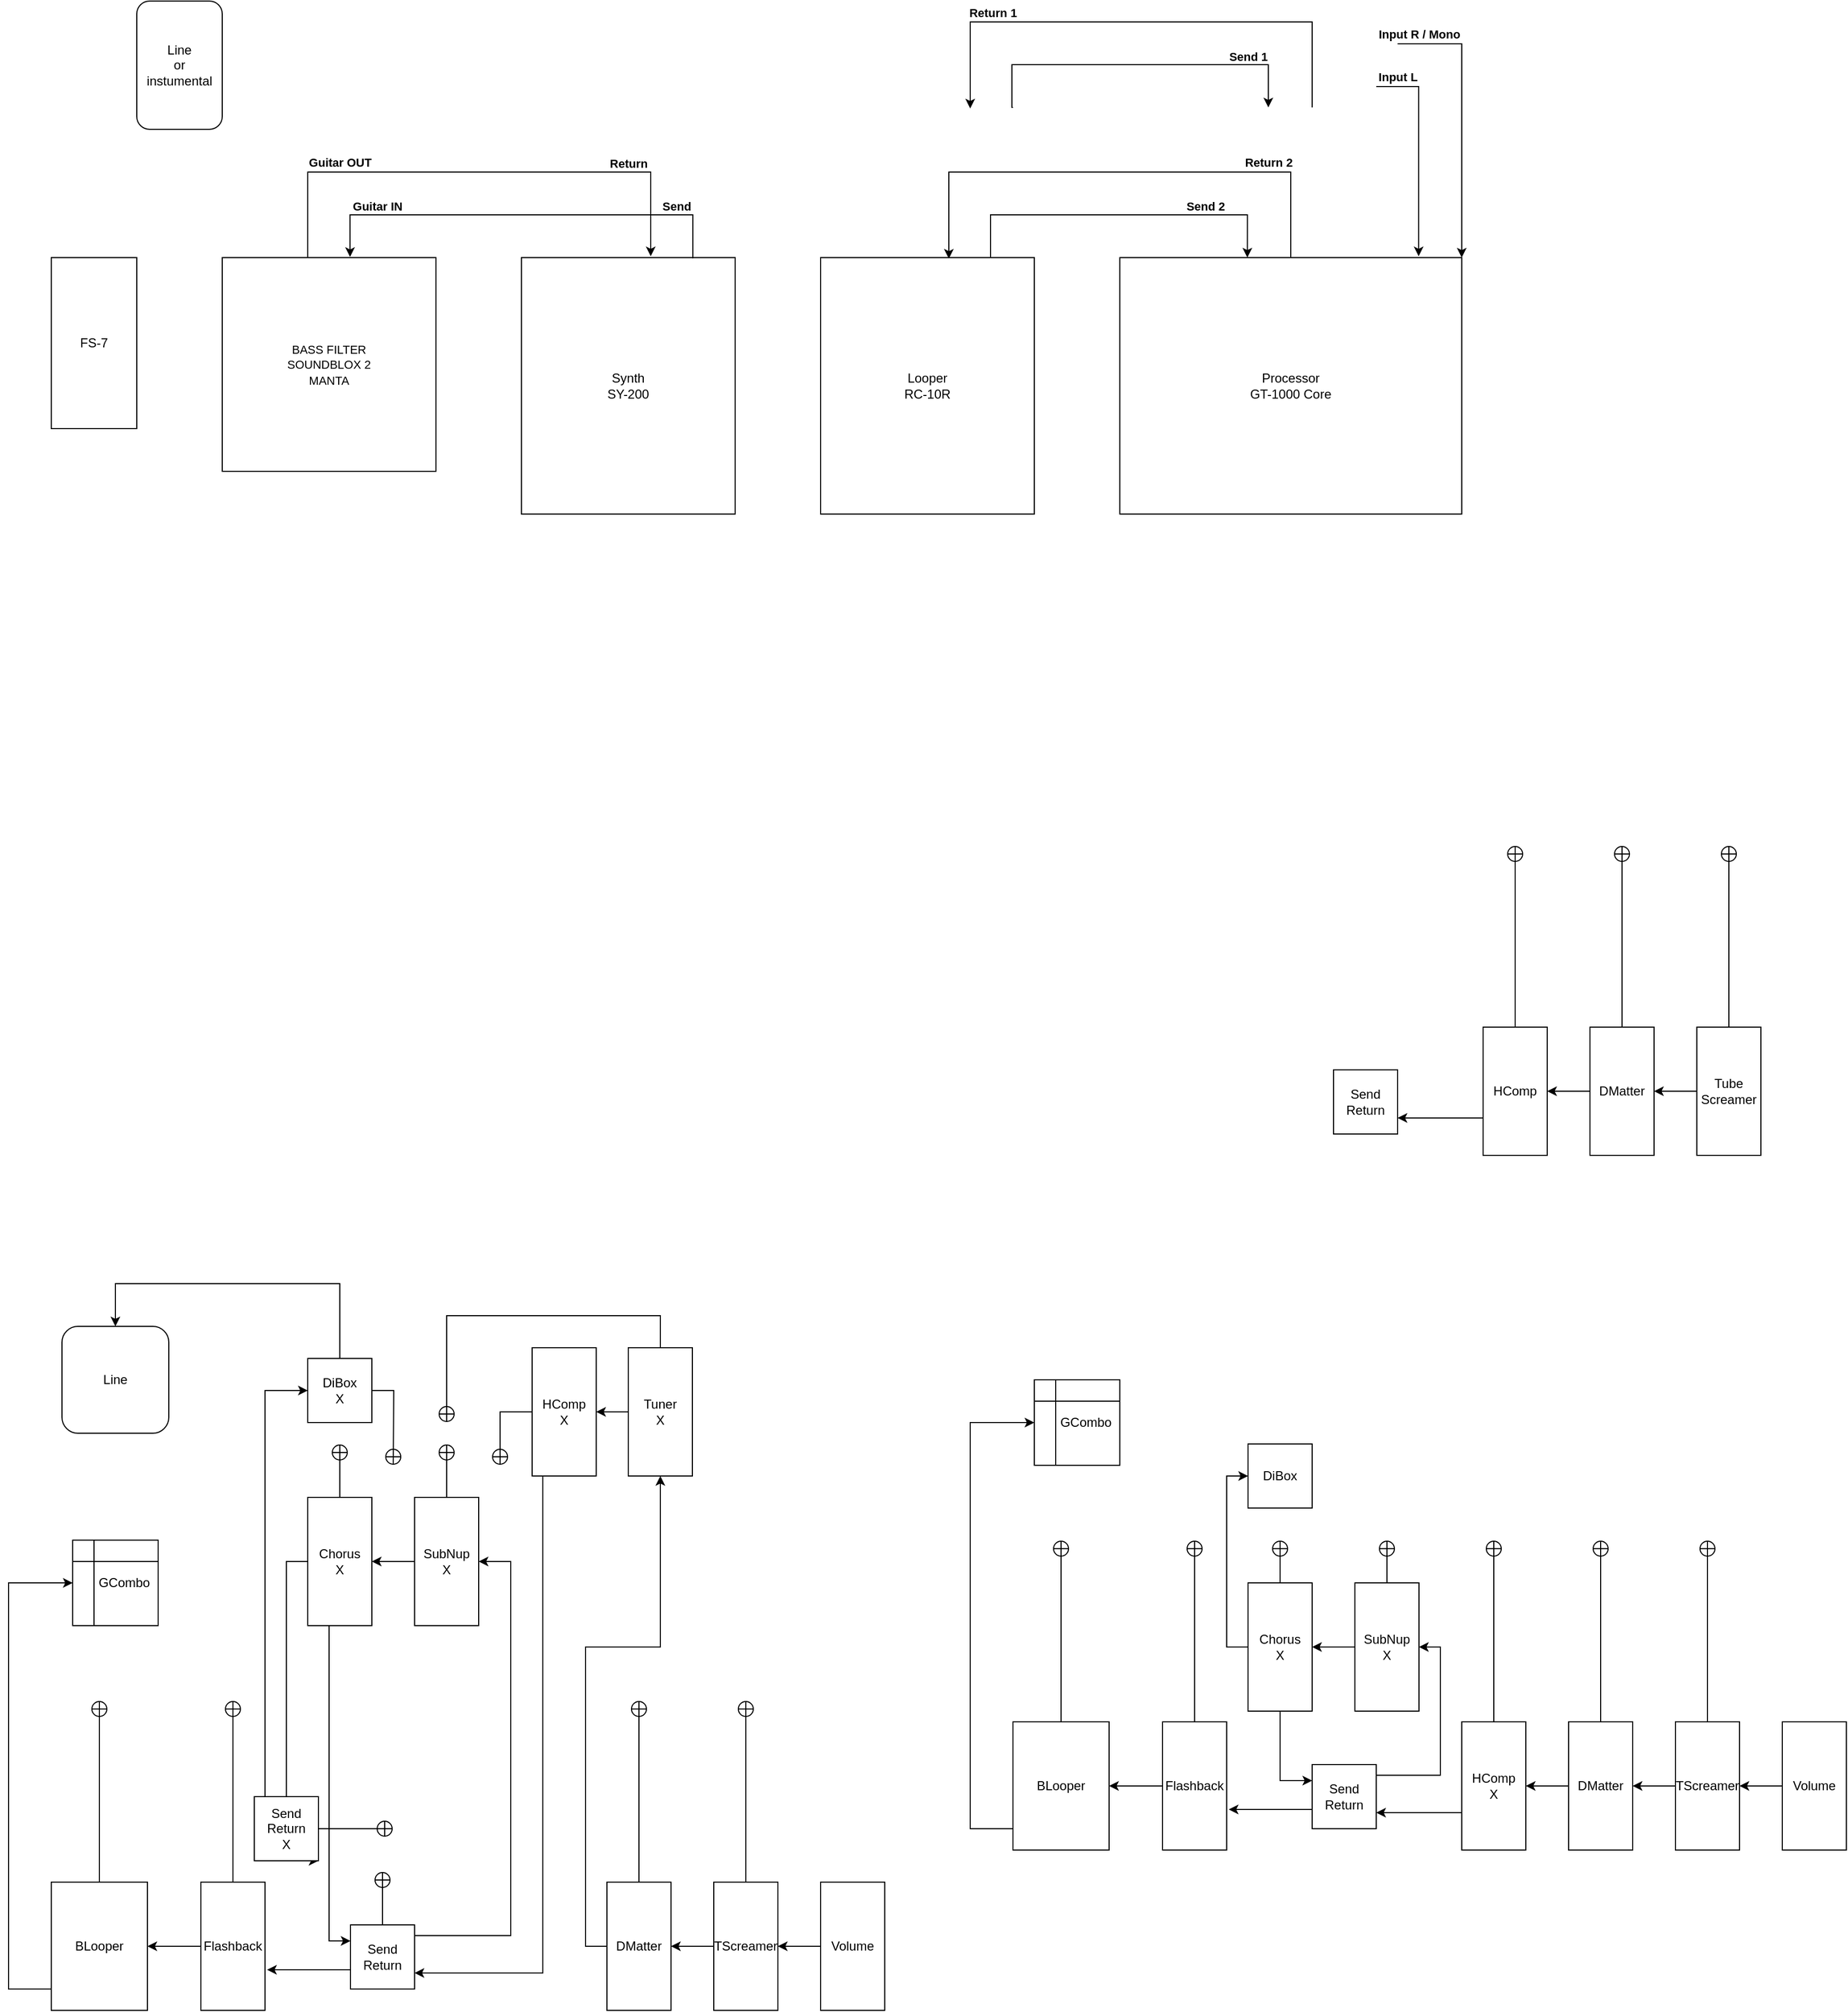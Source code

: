 <mxfile version="21.0.6" type="github">
  <diagram id="bpvqkjl4aAlvQeULc8f-" name="Page-1">
    <mxGraphModel dx="1547" dy="874" grid="1" gridSize="10" guides="1" tooltips="1" connect="1" arrows="1" fold="1" page="1" pageScale="1" pageWidth="1920" pageHeight="1200" math="0" shadow="0">
      <root>
        <mxCell id="0" />
        <mxCell id="1" parent="0" />
        <mxCell id="TJ2ZDpxeR_JlbvTuaroh-1" value="Synth&lt;br&gt;SY-200" style="rounded=0;whiteSpace=wrap;html=1;direction=south;" parent="1" vertex="1">
          <mxGeometry x="560" y="280" width="200" height="240" as="geometry" />
        </mxCell>
        <mxCell id="TJ2ZDpxeR_JlbvTuaroh-17" value="" style="edgeStyle=orthogonalEdgeStyle;rounded=0;orthogonalLoop=1;jettySize=auto;html=1;" parent="1" source="TJ2ZDpxeR_JlbvTuaroh-2" target="TJ2ZDpxeR_JlbvTuaroh-7" edge="1">
          <mxGeometry relative="1" as="geometry" />
        </mxCell>
        <mxCell id="TJ2ZDpxeR_JlbvTuaroh-33" style="edgeStyle=orthogonalEdgeStyle;rounded=0;orthogonalLoop=1;jettySize=auto;html=1;endArrow=circlePlus;endFill=0;" parent="1" source="TJ2ZDpxeR_JlbvTuaroh-2" edge="1">
          <mxGeometry relative="1" as="geometry">
            <mxPoint x="1690" y="830" as="targetPoint" />
            <Array as="points">
              <mxPoint x="1690" y="980" />
              <mxPoint x="1690" y="980" />
            </Array>
          </mxGeometry>
        </mxCell>
        <mxCell id="TJ2ZDpxeR_JlbvTuaroh-2" value="Tube&lt;br&gt;Screamer" style="rounded=0;whiteSpace=wrap;html=1;direction=south;" parent="1" vertex="1">
          <mxGeometry x="1660" y="1000" width="60" height="120" as="geometry" />
        </mxCell>
        <mxCell id="TJ2ZDpxeR_JlbvTuaroh-3" value="Looper&lt;br&gt;RC-10R" style="rounded=0;whiteSpace=wrap;html=1;direction=south;" parent="1" vertex="1">
          <mxGeometry x="840" y="280" width="200" height="240" as="geometry" />
        </mxCell>
        <mxCell id="TJ2ZDpxeR_JlbvTuaroh-4" value="Processor&lt;br&gt;GT-1000 Core" style="rounded=0;whiteSpace=wrap;html=1;direction=south;" parent="1" vertex="1">
          <mxGeometry x="1120" y="280" width="320" height="240" as="geometry" />
        </mxCell>
        <mxCell id="TJ2ZDpxeR_JlbvTuaroh-5" value="&lt;font style=&quot;font-size: 11px;&quot;&gt;BASS FILTER&lt;br&gt;SOUNDBLOX 2 &lt;br&gt;MANTA&lt;/font&gt;" style="rounded=0;whiteSpace=wrap;html=1;direction=south;" parent="1" vertex="1">
          <mxGeometry x="280" y="280" width="200" height="200" as="geometry" />
        </mxCell>
        <mxCell id="TJ2ZDpxeR_JlbvTuaroh-21" style="edgeStyle=orthogonalEdgeStyle;rounded=0;orthogonalLoop=1;jettySize=auto;html=1;entryX=0.75;entryY=0;entryDx=0;entryDy=0;" parent="1" source="TJ2ZDpxeR_JlbvTuaroh-6" target="TJ2ZDpxeR_JlbvTuaroh-13" edge="1">
          <mxGeometry relative="1" as="geometry">
            <Array as="points">
              <mxPoint x="1410" y="1085" />
              <mxPoint x="1410" y="1085" />
            </Array>
          </mxGeometry>
        </mxCell>
        <mxCell id="TJ2ZDpxeR_JlbvTuaroh-35" style="edgeStyle=orthogonalEdgeStyle;rounded=0;orthogonalLoop=1;jettySize=auto;html=1;endArrow=circlePlus;endFill=0;" parent="1" source="TJ2ZDpxeR_JlbvTuaroh-6" edge="1">
          <mxGeometry relative="1" as="geometry">
            <mxPoint x="1490" y="830" as="targetPoint" />
          </mxGeometry>
        </mxCell>
        <mxCell id="TJ2ZDpxeR_JlbvTuaroh-6" value="HComp" style="rounded=0;whiteSpace=wrap;html=1;direction=south;" parent="1" vertex="1">
          <mxGeometry x="1460" y="1000" width="60" height="120" as="geometry" />
        </mxCell>
        <mxCell id="TJ2ZDpxeR_JlbvTuaroh-34" style="edgeStyle=orthogonalEdgeStyle;rounded=0;orthogonalLoop=1;jettySize=auto;html=1;endArrow=circlePlus;endFill=0;" parent="1" source="TJ2ZDpxeR_JlbvTuaroh-7" edge="1">
          <mxGeometry relative="1" as="geometry">
            <mxPoint x="1590" y="830" as="targetPoint" />
          </mxGeometry>
        </mxCell>
        <mxCell id="TJ2ZDpxeR_JlbvTuaroh-7" value="DMatter" style="rounded=0;whiteSpace=wrap;html=1;direction=south;" parent="1" vertex="1">
          <mxGeometry x="1560" y="1000" width="60" height="120" as="geometry" />
        </mxCell>
        <mxCell id="TJ2ZDpxeR_JlbvTuaroh-8" value="FS-7" style="rounded=0;whiteSpace=wrap;html=1;direction=south;" parent="1" vertex="1">
          <mxGeometry x="120" y="280" width="80" height="160" as="geometry" />
        </mxCell>
        <mxCell id="TJ2ZDpxeR_JlbvTuaroh-11" value="Line&lt;br&gt;or&lt;br&gt;instumental" style="rounded=1;whiteSpace=wrap;html=1;" parent="1" vertex="1">
          <mxGeometry x="200" y="40" width="80" height="120" as="geometry" />
        </mxCell>
        <mxCell id="TJ2ZDpxeR_JlbvTuaroh-13" value="Send&lt;br&gt;Return" style="rounded=0;whiteSpace=wrap;html=1;direction=south;" parent="1" vertex="1">
          <mxGeometry x="1320" y="1040" width="60" height="60" as="geometry" />
        </mxCell>
        <mxCell id="TJ2ZDpxeR_JlbvTuaroh-16" value="" style="edgeStyle=orthogonalEdgeStyle;rounded=0;orthogonalLoop=1;jettySize=auto;html=1;exitX=0.5;exitY=1;exitDx=0;exitDy=0;" parent="1" source="TJ2ZDpxeR_JlbvTuaroh-7" target="TJ2ZDpxeR_JlbvTuaroh-6" edge="1">
          <mxGeometry relative="1" as="geometry">
            <mxPoint x="1580" y="1080" as="sourcePoint" />
            <Array as="points">
              <mxPoint x="1540" y="1060" />
              <mxPoint x="1540" y="1060" />
            </Array>
          </mxGeometry>
        </mxCell>
        <mxCell id="TJ2ZDpxeR_JlbvTuaroh-44" style="edgeStyle=orthogonalEdgeStyle;rounded=0;orthogonalLoop=1;jettySize=auto;html=1;entryX=0.5;entryY=0;entryDx=0;entryDy=0;" parent="1" source="TJ2ZDpxeR_JlbvTuaroh-46" target="TJ2ZDpxeR_JlbvTuaroh-52" edge="1">
          <mxGeometry relative="1" as="geometry" />
        </mxCell>
        <mxCell id="TJ2ZDpxeR_JlbvTuaroh-45" style="edgeStyle=orthogonalEdgeStyle;rounded=0;orthogonalLoop=1;jettySize=auto;html=1;endArrow=circlePlus;endFill=0;" parent="1" source="TJ2ZDpxeR_JlbvTuaroh-46" edge="1">
          <mxGeometry relative="1" as="geometry">
            <mxPoint x="1190" y="1480" as="targetPoint" />
          </mxGeometry>
        </mxCell>
        <mxCell id="TJ2ZDpxeR_JlbvTuaroh-46" value="Flashback" style="rounded=0;whiteSpace=wrap;html=1;direction=south;" parent="1" vertex="1">
          <mxGeometry x="1160" y="1650" width="60" height="120" as="geometry" />
        </mxCell>
        <mxCell id="TJ2ZDpxeR_JlbvTuaroh-47" value="" style="edgeStyle=orthogonalEdgeStyle;rounded=0;orthogonalLoop=1;jettySize=auto;html=1;" parent="1" source="TJ2ZDpxeR_JlbvTuaroh-49" target="TJ2ZDpxeR_JlbvTuaroh-65" edge="1">
          <mxGeometry relative="1" as="geometry" />
        </mxCell>
        <mxCell id="TJ2ZDpxeR_JlbvTuaroh-48" style="edgeStyle=orthogonalEdgeStyle;rounded=0;orthogonalLoop=1;jettySize=auto;html=1;endArrow=circlePlus;endFill=0;" parent="1" source="TJ2ZDpxeR_JlbvTuaroh-49" edge="1">
          <mxGeometry relative="1" as="geometry">
            <mxPoint x="1670" y="1480" as="targetPoint" />
            <Array as="points">
              <mxPoint x="1670" y="1480" />
            </Array>
          </mxGeometry>
        </mxCell>
        <mxCell id="TJ2ZDpxeR_JlbvTuaroh-49" value="TScreamer" style="rounded=0;whiteSpace=wrap;html=1;direction=south;" parent="1" vertex="1">
          <mxGeometry x="1640" y="1650" width="60" height="120" as="geometry" />
        </mxCell>
        <mxCell id="TJ2ZDpxeR_JlbvTuaroh-50" style="edgeStyle=orthogonalEdgeStyle;rounded=0;orthogonalLoop=1;jettySize=auto;html=1;endArrow=circlePlus;endFill=0;" parent="1" source="TJ2ZDpxeR_JlbvTuaroh-52" edge="1">
          <mxGeometry relative="1" as="geometry">
            <mxPoint x="1065" y="1480" as="targetPoint" />
          </mxGeometry>
        </mxCell>
        <mxCell id="TJ2ZDpxeR_JlbvTuaroh-51" style="edgeStyle=orthogonalEdgeStyle;rounded=0;orthogonalLoop=1;jettySize=auto;html=1;entryX=0;entryY=0.5;entryDx=0;entryDy=0;endArrow=classic;endFill=1;" parent="1" source="TJ2ZDpxeR_JlbvTuaroh-52" target="TJ2ZDpxeR_JlbvTuaroh-72" edge="1">
          <mxGeometry relative="1" as="geometry">
            <Array as="points">
              <mxPoint x="980" y="1750" />
              <mxPoint x="980" y="1370" />
            </Array>
          </mxGeometry>
        </mxCell>
        <mxCell id="TJ2ZDpxeR_JlbvTuaroh-52" value="BLooper" style="rounded=0;whiteSpace=wrap;html=1;direction=south;" parent="1" vertex="1">
          <mxGeometry x="1020" y="1650" width="90" height="120" as="geometry" />
        </mxCell>
        <mxCell id="TJ2ZDpxeR_JlbvTuaroh-53" style="edgeStyle=orthogonalEdgeStyle;rounded=0;orthogonalLoop=1;jettySize=auto;html=1;entryX=0.5;entryY=0;entryDx=0;entryDy=0;" parent="1" source="TJ2ZDpxeR_JlbvTuaroh-56" target="TJ2ZDpxeR_JlbvTuaroh-59" edge="1">
          <mxGeometry relative="1" as="geometry">
            <mxPoint x="1190" y="1870" as="targetPoint" />
            <Array as="points">
              <mxPoint x="1310" y="1580" />
              <mxPoint x="1310" y="1580" />
            </Array>
          </mxGeometry>
        </mxCell>
        <mxCell id="TJ2ZDpxeR_JlbvTuaroh-54" style="edgeStyle=orthogonalEdgeStyle;rounded=0;orthogonalLoop=1;jettySize=auto;html=1;entryX=0.5;entryY=1;entryDx=0;entryDy=0;exitX=0.5;exitY=1;exitDx=0;exitDy=0;" parent="1" source="TJ2ZDpxeR_JlbvTuaroh-59" target="TJ2ZDpxeR_JlbvTuaroh-70" edge="1">
          <mxGeometry relative="1" as="geometry">
            <Array as="points">
              <mxPoint x="1220" y="1580" />
              <mxPoint x="1220" y="1420" />
            </Array>
          </mxGeometry>
        </mxCell>
        <mxCell id="TJ2ZDpxeR_JlbvTuaroh-55" style="edgeStyle=orthogonalEdgeStyle;rounded=0;orthogonalLoop=1;jettySize=auto;html=1;exitX=0;exitY=0.5;exitDx=0;exitDy=0;endArrow=circlePlus;endFill=0;" parent="1" source="TJ2ZDpxeR_JlbvTuaroh-56" edge="1">
          <mxGeometry relative="1" as="geometry">
            <mxPoint x="1370" y="1480" as="targetPoint" />
          </mxGeometry>
        </mxCell>
        <mxCell id="TJ2ZDpxeR_JlbvTuaroh-56" value="SubNup&lt;br&gt;X" style="rounded=0;whiteSpace=wrap;html=1;direction=south;" parent="1" vertex="1">
          <mxGeometry x="1340" y="1520" width="60" height="120" as="geometry" />
        </mxCell>
        <mxCell id="TJ2ZDpxeR_JlbvTuaroh-57" style="edgeStyle=orthogonalEdgeStyle;rounded=0;orthogonalLoop=1;jettySize=auto;html=1;entryX=0.25;entryY=1;entryDx=0;entryDy=0;" parent="1" source="TJ2ZDpxeR_JlbvTuaroh-59" target="TJ2ZDpxeR_JlbvTuaroh-75" edge="1">
          <mxGeometry relative="1" as="geometry" />
        </mxCell>
        <mxCell id="TJ2ZDpxeR_JlbvTuaroh-58" style="edgeStyle=orthogonalEdgeStyle;rounded=0;orthogonalLoop=1;jettySize=auto;html=1;endArrow=circlePlus;endFill=0;" parent="1" source="TJ2ZDpxeR_JlbvTuaroh-59" edge="1">
          <mxGeometry relative="1" as="geometry">
            <mxPoint x="1270" y="1480" as="targetPoint" />
          </mxGeometry>
        </mxCell>
        <mxCell id="TJ2ZDpxeR_JlbvTuaroh-59" value="Chorus&lt;br&gt;X" style="rounded=0;whiteSpace=wrap;html=1;direction=south;" parent="1" vertex="1">
          <mxGeometry x="1240" y="1520" width="60" height="120" as="geometry" />
        </mxCell>
        <mxCell id="TJ2ZDpxeR_JlbvTuaroh-60" style="edgeStyle=orthogonalEdgeStyle;rounded=0;orthogonalLoop=1;jettySize=auto;html=1;entryX=0.75;entryY=0;entryDx=0;entryDy=0;" parent="1" source="TJ2ZDpxeR_JlbvTuaroh-62" target="TJ2ZDpxeR_JlbvTuaroh-75" edge="1">
          <mxGeometry relative="1" as="geometry">
            <Array as="points">
              <mxPoint x="1390" y="1735" />
              <mxPoint x="1390" y="1735" />
            </Array>
          </mxGeometry>
        </mxCell>
        <mxCell id="TJ2ZDpxeR_JlbvTuaroh-61" style="edgeStyle=orthogonalEdgeStyle;rounded=0;orthogonalLoop=1;jettySize=auto;html=1;endArrow=circlePlus;endFill=0;" parent="1" source="TJ2ZDpxeR_JlbvTuaroh-62" edge="1">
          <mxGeometry relative="1" as="geometry">
            <mxPoint x="1470" y="1480" as="targetPoint" />
          </mxGeometry>
        </mxCell>
        <mxCell id="TJ2ZDpxeR_JlbvTuaroh-62" value="HComp&lt;br&gt;X" style="rounded=0;whiteSpace=wrap;html=1;direction=south;" parent="1" vertex="1">
          <mxGeometry x="1440" y="1650" width="60" height="120" as="geometry" />
        </mxCell>
        <mxCell id="TJ2ZDpxeR_JlbvTuaroh-64" style="edgeStyle=orthogonalEdgeStyle;rounded=0;orthogonalLoop=1;jettySize=auto;html=1;endArrow=circlePlus;endFill=0;" parent="1" source="TJ2ZDpxeR_JlbvTuaroh-65" edge="1">
          <mxGeometry relative="1" as="geometry">
            <mxPoint x="1570" y="1480" as="targetPoint" />
          </mxGeometry>
        </mxCell>
        <mxCell id="TJ2ZDpxeR_JlbvTuaroh-65" value="DMatter" style="rounded=0;whiteSpace=wrap;html=1;direction=south;" parent="1" vertex="1">
          <mxGeometry x="1540" y="1650" width="60" height="120" as="geometry" />
        </mxCell>
        <mxCell id="TJ2ZDpxeR_JlbvTuaroh-66" style="edgeStyle=orthogonalEdgeStyle;rounded=0;orthogonalLoop=1;jettySize=auto;html=1;entryX=0.5;entryY=0;entryDx=0;entryDy=0;" parent="1" source="TJ2ZDpxeR_JlbvTuaroh-67" target="TJ2ZDpxeR_JlbvTuaroh-49" edge="1">
          <mxGeometry relative="1" as="geometry">
            <Array as="points">
              <mxPoint x="1720" y="1710" />
              <mxPoint x="1720" y="1710" />
            </Array>
            <mxPoint x="1620" y="1735" as="targetPoint" />
          </mxGeometry>
        </mxCell>
        <mxCell id="TJ2ZDpxeR_JlbvTuaroh-67" value="Volume" style="rounded=0;whiteSpace=wrap;html=1;direction=south;" parent="1" vertex="1">
          <mxGeometry x="1740" y="1650" width="60" height="120" as="geometry" />
        </mxCell>
        <mxCell id="TJ2ZDpxeR_JlbvTuaroh-70" value="DiBox" style="rounded=0;whiteSpace=wrap;html=1;direction=south;" parent="1" vertex="1">
          <mxGeometry x="1240" y="1390" width="60" height="60" as="geometry" />
        </mxCell>
        <mxCell id="TJ2ZDpxeR_JlbvTuaroh-72" value="&amp;nbsp; &amp;nbsp; &amp;nbsp;GCombo" style="shape=internalStorage;whiteSpace=wrap;html=1;backgroundOutline=1;" parent="1" vertex="1">
          <mxGeometry x="1040" y="1330" width="80" height="80" as="geometry" />
        </mxCell>
        <mxCell id="TJ2ZDpxeR_JlbvTuaroh-73" style="edgeStyle=orthogonalEdgeStyle;rounded=0;orthogonalLoop=1;jettySize=auto;html=1;entryX=0.5;entryY=0;entryDx=0;entryDy=0;" parent="1" source="TJ2ZDpxeR_JlbvTuaroh-75" target="TJ2ZDpxeR_JlbvTuaroh-56" edge="1">
          <mxGeometry relative="1" as="geometry">
            <Array as="points">
              <mxPoint x="1420" y="1700" />
              <mxPoint x="1420" y="1580" />
            </Array>
          </mxGeometry>
        </mxCell>
        <mxCell id="TJ2ZDpxeR_JlbvTuaroh-74" style="edgeStyle=orthogonalEdgeStyle;rounded=0;orthogonalLoop=1;jettySize=auto;html=1;entryX=0.683;entryY=-0.033;entryDx=0;entryDy=0;entryPerimeter=0;" parent="1" source="TJ2ZDpxeR_JlbvTuaroh-75" target="TJ2ZDpxeR_JlbvTuaroh-46" edge="1">
          <mxGeometry relative="1" as="geometry">
            <mxPoint x="1240" y="1720" as="targetPoint" />
            <Array as="points">
              <mxPoint x="1280" y="1732" />
              <mxPoint x="1280" y="1732" />
            </Array>
          </mxGeometry>
        </mxCell>
        <mxCell id="TJ2ZDpxeR_JlbvTuaroh-75" value="Send&lt;br&gt;Return" style="rounded=0;whiteSpace=wrap;html=1;direction=south;" parent="1" vertex="1">
          <mxGeometry x="1300" y="1690" width="60" height="60" as="geometry" />
        </mxCell>
        <mxCell id="TJ2ZDpxeR_JlbvTuaroh-76" value="" style="edgeStyle=orthogonalEdgeStyle;rounded=0;orthogonalLoop=1;jettySize=auto;html=1;exitX=0.5;exitY=1;exitDx=0;exitDy=0;" parent="1" source="TJ2ZDpxeR_JlbvTuaroh-65" target="TJ2ZDpxeR_JlbvTuaroh-62" edge="1">
          <mxGeometry relative="1" as="geometry">
            <Array as="points">
              <mxPoint x="1530" y="1710" />
              <mxPoint x="1530" y="1710" />
            </Array>
            <mxPoint x="1560" y="1730" as="sourcePoint" />
          </mxGeometry>
        </mxCell>
        <mxCell id="TJ2ZDpxeR_JlbvTuaroh-79" style="edgeStyle=orthogonalEdgeStyle;rounded=0;orthogonalLoop=1;jettySize=auto;html=1;entryX=0.5;entryY=0;entryDx=0;entryDy=0;" parent="1" source="TJ2ZDpxeR_JlbvTuaroh-81" target="TJ2ZDpxeR_JlbvTuaroh-87" edge="1">
          <mxGeometry relative="1" as="geometry" />
        </mxCell>
        <mxCell id="TJ2ZDpxeR_JlbvTuaroh-80" style="edgeStyle=orthogonalEdgeStyle;rounded=0;orthogonalLoop=1;jettySize=auto;html=1;endArrow=circlePlus;endFill=0;" parent="1" source="TJ2ZDpxeR_JlbvTuaroh-81" edge="1">
          <mxGeometry relative="1" as="geometry">
            <mxPoint x="290" y="1630" as="targetPoint" />
          </mxGeometry>
        </mxCell>
        <mxCell id="TJ2ZDpxeR_JlbvTuaroh-81" value="Flashback" style="rounded=0;whiteSpace=wrap;html=1;direction=south;" parent="1" vertex="1">
          <mxGeometry x="260" y="1800" width="60" height="120" as="geometry" />
        </mxCell>
        <mxCell id="TJ2ZDpxeR_JlbvTuaroh-82" value="" style="edgeStyle=orthogonalEdgeStyle;rounded=0;orthogonalLoop=1;jettySize=auto;html=1;" parent="1" source="TJ2ZDpxeR_JlbvTuaroh-84" target="TJ2ZDpxeR_JlbvTuaroh-99" edge="1">
          <mxGeometry relative="1" as="geometry" />
        </mxCell>
        <mxCell id="TJ2ZDpxeR_JlbvTuaroh-83" style="edgeStyle=orthogonalEdgeStyle;rounded=0;orthogonalLoop=1;jettySize=auto;html=1;endArrow=circlePlus;endFill=0;" parent="1" source="TJ2ZDpxeR_JlbvTuaroh-84" edge="1">
          <mxGeometry relative="1" as="geometry">
            <mxPoint x="770" y="1630" as="targetPoint" />
            <Array as="points">
              <mxPoint x="770" y="1630" />
            </Array>
          </mxGeometry>
        </mxCell>
        <mxCell id="TJ2ZDpxeR_JlbvTuaroh-84" value="TScreamer" style="rounded=0;whiteSpace=wrap;html=1;direction=south;" parent="1" vertex="1">
          <mxGeometry x="740" y="1800" width="60" height="120" as="geometry" />
        </mxCell>
        <mxCell id="TJ2ZDpxeR_JlbvTuaroh-85" style="edgeStyle=orthogonalEdgeStyle;rounded=0;orthogonalLoop=1;jettySize=auto;html=1;endArrow=circlePlus;endFill=0;" parent="1" source="TJ2ZDpxeR_JlbvTuaroh-87" edge="1">
          <mxGeometry relative="1" as="geometry">
            <mxPoint x="165" y="1630" as="targetPoint" />
          </mxGeometry>
        </mxCell>
        <mxCell id="TJ2ZDpxeR_JlbvTuaroh-86" style="edgeStyle=orthogonalEdgeStyle;rounded=0;orthogonalLoop=1;jettySize=auto;html=1;entryX=0;entryY=0.5;entryDx=0;entryDy=0;endArrow=classic;endFill=1;" parent="1" source="TJ2ZDpxeR_JlbvTuaroh-87" target="TJ2ZDpxeR_JlbvTuaroh-103" edge="1">
          <mxGeometry relative="1" as="geometry">
            <Array as="points">
              <mxPoint x="80" y="1900" />
              <mxPoint x="80" y="1520" />
            </Array>
          </mxGeometry>
        </mxCell>
        <mxCell id="TJ2ZDpxeR_JlbvTuaroh-87" value="BLooper" style="rounded=0;whiteSpace=wrap;html=1;direction=south;" parent="1" vertex="1">
          <mxGeometry x="120" y="1800" width="90" height="120" as="geometry" />
        </mxCell>
        <mxCell id="TJ2ZDpxeR_JlbvTuaroh-88" style="edgeStyle=orthogonalEdgeStyle;rounded=0;orthogonalLoop=1;jettySize=auto;html=1;entryX=0.5;entryY=0;entryDx=0;entryDy=0;" parent="1" source="TJ2ZDpxeR_JlbvTuaroh-91" target="TJ2ZDpxeR_JlbvTuaroh-94" edge="1">
          <mxGeometry relative="1" as="geometry">
            <mxPoint x="310" y="1790" as="targetPoint" />
            <Array as="points">
              <mxPoint x="430" y="1500" />
              <mxPoint x="430" y="1500" />
            </Array>
          </mxGeometry>
        </mxCell>
        <mxCell id="TJ2ZDpxeR_JlbvTuaroh-89" style="edgeStyle=orthogonalEdgeStyle;rounded=0;orthogonalLoop=1;jettySize=auto;html=1;entryX=1;entryY=0;entryDx=0;entryDy=0;exitX=0.5;exitY=1;exitDx=0;exitDy=0;" parent="1" source="TJ2ZDpxeR_JlbvTuaroh-94" target="TJ2ZDpxeR_JlbvTuaroh-111" edge="1">
          <mxGeometry relative="1" as="geometry">
            <Array as="points">
              <mxPoint x="340" y="1500" />
            </Array>
          </mxGeometry>
        </mxCell>
        <mxCell id="TJ2ZDpxeR_JlbvTuaroh-90" style="edgeStyle=orthogonalEdgeStyle;rounded=0;orthogonalLoop=1;jettySize=auto;html=1;exitX=0;exitY=0.5;exitDx=0;exitDy=0;endArrow=circlePlus;endFill=0;" parent="1" source="TJ2ZDpxeR_JlbvTuaroh-91" edge="1">
          <mxGeometry relative="1" as="geometry">
            <mxPoint x="490" y="1390" as="targetPoint" />
            <Array as="points">
              <mxPoint x="490" y="1400" />
              <mxPoint x="490" y="1400" />
            </Array>
          </mxGeometry>
        </mxCell>
        <mxCell id="TJ2ZDpxeR_JlbvTuaroh-91" value="SubNup&lt;br&gt;X" style="rounded=0;whiteSpace=wrap;html=1;direction=south;" parent="1" vertex="1">
          <mxGeometry x="460" y="1440" width="60" height="120" as="geometry" />
        </mxCell>
        <mxCell id="TJ2ZDpxeR_JlbvTuaroh-92" style="edgeStyle=orthogonalEdgeStyle;rounded=0;orthogonalLoop=1;jettySize=auto;html=1;entryX=0.25;entryY=1;entryDx=0;entryDy=0;" parent="1" source="TJ2ZDpxeR_JlbvTuaroh-94" target="TJ2ZDpxeR_JlbvTuaroh-106" edge="1">
          <mxGeometry relative="1" as="geometry">
            <Array as="points">
              <mxPoint x="380" y="1855" />
            </Array>
          </mxGeometry>
        </mxCell>
        <mxCell id="TJ2ZDpxeR_JlbvTuaroh-93" style="edgeStyle=orthogonalEdgeStyle;rounded=0;orthogonalLoop=1;jettySize=auto;html=1;endArrow=circlePlus;endFill=0;" parent="1" source="TJ2ZDpxeR_JlbvTuaroh-94" edge="1">
          <mxGeometry relative="1" as="geometry">
            <mxPoint x="390" y="1390" as="targetPoint" />
            <Array as="points">
              <mxPoint x="390" y="1400" />
              <mxPoint x="390" y="1400" />
            </Array>
          </mxGeometry>
        </mxCell>
        <mxCell id="TJ2ZDpxeR_JlbvTuaroh-94" value="Chorus&lt;br&gt;X" style="rounded=0;whiteSpace=wrap;html=1;direction=south;" parent="1" vertex="1">
          <mxGeometry x="360" y="1440" width="60" height="120" as="geometry" />
        </mxCell>
        <mxCell id="TJ2ZDpxeR_JlbvTuaroh-95" style="edgeStyle=orthogonalEdgeStyle;rounded=0;orthogonalLoop=1;jettySize=auto;html=1;entryX=0.75;entryY=0;entryDx=0;entryDy=0;" parent="1" source="TJ2ZDpxeR_JlbvTuaroh-97" target="TJ2ZDpxeR_JlbvTuaroh-106" edge="1">
          <mxGeometry relative="1" as="geometry">
            <Array as="points">
              <mxPoint x="580" y="1885" />
            </Array>
          </mxGeometry>
        </mxCell>
        <mxCell id="TJ2ZDpxeR_JlbvTuaroh-96" style="edgeStyle=orthogonalEdgeStyle;rounded=0;orthogonalLoop=1;jettySize=auto;html=1;endArrow=circlePlus;endFill=0;" parent="1" source="TJ2ZDpxeR_JlbvTuaroh-97" edge="1">
          <mxGeometry relative="1" as="geometry">
            <mxPoint x="540" y="1410" as="targetPoint" />
            <Array as="points">
              <mxPoint x="540" y="1360" />
            </Array>
          </mxGeometry>
        </mxCell>
        <mxCell id="TJ2ZDpxeR_JlbvTuaroh-97" value="HComp&lt;br&gt;X" style="rounded=0;whiteSpace=wrap;html=1;direction=south;" parent="1" vertex="1">
          <mxGeometry x="570" y="1300" width="60" height="120" as="geometry" />
        </mxCell>
        <mxCell id="TJ2ZDpxeR_JlbvTuaroh-98" style="edgeStyle=orthogonalEdgeStyle;rounded=0;orthogonalLoop=1;jettySize=auto;html=1;endArrow=circlePlus;endFill=0;" parent="1" source="TJ2ZDpxeR_JlbvTuaroh-99" edge="1">
          <mxGeometry relative="1" as="geometry">
            <mxPoint x="670" y="1630" as="targetPoint" />
          </mxGeometry>
        </mxCell>
        <mxCell id="TJ2ZDpxeR_JlbvTuaroh-99" value="DMatter" style="rounded=0;whiteSpace=wrap;html=1;direction=south;" parent="1" vertex="1">
          <mxGeometry x="640" y="1800" width="60" height="120" as="geometry" />
        </mxCell>
        <mxCell id="TJ2ZDpxeR_JlbvTuaroh-100" style="edgeStyle=orthogonalEdgeStyle;rounded=0;orthogonalLoop=1;jettySize=auto;html=1;entryX=0.5;entryY=0;entryDx=0;entryDy=0;" parent="1" source="TJ2ZDpxeR_JlbvTuaroh-101" target="TJ2ZDpxeR_JlbvTuaroh-84" edge="1">
          <mxGeometry relative="1" as="geometry">
            <Array as="points">
              <mxPoint x="820" y="1860" />
              <mxPoint x="820" y="1860" />
            </Array>
            <mxPoint x="720" y="1885" as="targetPoint" />
          </mxGeometry>
        </mxCell>
        <mxCell id="TJ2ZDpxeR_JlbvTuaroh-101" value="Volume" style="rounded=0;whiteSpace=wrap;html=1;direction=south;" parent="1" vertex="1">
          <mxGeometry x="840" y="1800" width="60" height="120" as="geometry" />
        </mxCell>
        <mxCell id="TJ2ZDpxeR_JlbvTuaroh-108" style="edgeStyle=orthogonalEdgeStyle;rounded=0;orthogonalLoop=1;jettySize=auto;html=1;endArrow=circlePlus;endFill=0;" parent="1" source="TJ2ZDpxeR_JlbvTuaroh-102" edge="1">
          <mxGeometry relative="1" as="geometry">
            <mxPoint x="440" y="1410" as="targetPoint" />
          </mxGeometry>
        </mxCell>
        <mxCell id="TJ2ZDpxeR_JlbvTuaroh-110" style="edgeStyle=orthogonalEdgeStyle;rounded=0;orthogonalLoop=1;jettySize=auto;html=1;endArrow=classic;endFill=1;" parent="1" source="TJ2ZDpxeR_JlbvTuaroh-102" target="TJ2ZDpxeR_JlbvTuaroh-109" edge="1">
          <mxGeometry relative="1" as="geometry">
            <Array as="points">
              <mxPoint x="390" y="1240" />
              <mxPoint x="180" y="1240" />
            </Array>
          </mxGeometry>
        </mxCell>
        <mxCell id="TJ2ZDpxeR_JlbvTuaroh-102" value="DiBox&lt;br&gt;X" style="rounded=0;whiteSpace=wrap;html=1;direction=south;" parent="1" vertex="1">
          <mxGeometry x="360" y="1310" width="60" height="60" as="geometry" />
        </mxCell>
        <mxCell id="TJ2ZDpxeR_JlbvTuaroh-103" value="&amp;nbsp; &amp;nbsp; &amp;nbsp;GCombo" style="shape=internalStorage;whiteSpace=wrap;html=1;backgroundOutline=1;" parent="1" vertex="1">
          <mxGeometry x="140" y="1480" width="80" height="80" as="geometry" />
        </mxCell>
        <mxCell id="TJ2ZDpxeR_JlbvTuaroh-104" style="edgeStyle=orthogonalEdgeStyle;rounded=0;orthogonalLoop=1;jettySize=auto;html=1;entryX=0.5;entryY=0;entryDx=0;entryDy=0;" parent="1" source="TJ2ZDpxeR_JlbvTuaroh-106" target="TJ2ZDpxeR_JlbvTuaroh-91" edge="1">
          <mxGeometry relative="1" as="geometry">
            <Array as="points">
              <mxPoint x="550" y="1850" />
              <mxPoint x="550" y="1500" />
            </Array>
          </mxGeometry>
        </mxCell>
        <mxCell id="TJ2ZDpxeR_JlbvTuaroh-105" style="edgeStyle=orthogonalEdgeStyle;rounded=0;orthogonalLoop=1;jettySize=auto;html=1;entryX=0.683;entryY=-0.033;entryDx=0;entryDy=0;entryPerimeter=0;" parent="1" source="TJ2ZDpxeR_JlbvTuaroh-106" target="TJ2ZDpxeR_JlbvTuaroh-81" edge="1">
          <mxGeometry relative="1" as="geometry">
            <mxPoint x="340" y="1870" as="targetPoint" />
            <Array as="points">
              <mxPoint x="380" y="1882" />
              <mxPoint x="380" y="1882" />
            </Array>
          </mxGeometry>
        </mxCell>
        <mxCell id="TJ2ZDpxeR_JlbvTuaroh-118" style="edgeStyle=orthogonalEdgeStyle;rounded=0;orthogonalLoop=1;jettySize=auto;html=1;endArrow=circlePlus;endFill=0;" parent="1" source="TJ2ZDpxeR_JlbvTuaroh-106" edge="1">
          <mxGeometry relative="1" as="geometry">
            <mxPoint x="430" y="1790" as="targetPoint" />
          </mxGeometry>
        </mxCell>
        <mxCell id="TJ2ZDpxeR_JlbvTuaroh-106" value="Send&lt;br&gt;Return" style="rounded=0;whiteSpace=wrap;html=1;direction=south;" parent="1" vertex="1">
          <mxGeometry x="400" y="1840" width="60" height="60" as="geometry" />
        </mxCell>
        <mxCell id="TJ2ZDpxeR_JlbvTuaroh-107" value="" style="edgeStyle=orthogonalEdgeStyle;rounded=0;orthogonalLoop=1;jettySize=auto;html=1;exitX=0.5;exitY=1;exitDx=0;exitDy=0;entryX=1;entryY=0.5;entryDx=0;entryDy=0;" parent="1" source="TJ2ZDpxeR_JlbvTuaroh-99" target="TJ2ZDpxeR_JlbvTuaroh-114" edge="1">
          <mxGeometry relative="1" as="geometry">
            <Array as="points">
              <mxPoint x="620" y="1860" />
              <mxPoint x="620" y="1580" />
              <mxPoint x="690" y="1580" />
            </Array>
            <mxPoint x="660" y="1880" as="sourcePoint" />
          </mxGeometry>
        </mxCell>
        <mxCell id="TJ2ZDpxeR_JlbvTuaroh-109" value="Line" style="rounded=1;whiteSpace=wrap;html=1;" parent="1" vertex="1">
          <mxGeometry x="130" y="1280" width="100" height="100" as="geometry" />
        </mxCell>
        <mxCell id="TJ2ZDpxeR_JlbvTuaroh-113" style="edgeStyle=orthogonalEdgeStyle;rounded=0;orthogonalLoop=1;jettySize=auto;html=1;entryX=0.5;entryY=1;entryDx=0;entryDy=0;endArrow=classic;endFill=1;" parent="1" source="TJ2ZDpxeR_JlbvTuaroh-111" target="TJ2ZDpxeR_JlbvTuaroh-102" edge="1">
          <mxGeometry relative="1" as="geometry">
            <Array as="points">
              <mxPoint x="320" y="1340" />
            </Array>
          </mxGeometry>
        </mxCell>
        <mxCell id="TJ2ZDpxeR_JlbvTuaroh-117" style="edgeStyle=orthogonalEdgeStyle;rounded=0;orthogonalLoop=1;jettySize=auto;html=1;endArrow=circlePlus;endFill=0;" parent="1" source="TJ2ZDpxeR_JlbvTuaroh-111" edge="1">
          <mxGeometry relative="1" as="geometry">
            <mxPoint x="440" y="1750" as="targetPoint" />
          </mxGeometry>
        </mxCell>
        <mxCell id="TJ2ZDpxeR_JlbvTuaroh-111" value="Send&lt;br&gt;Return&lt;br&gt;X" style="rounded=0;whiteSpace=wrap;html=1;direction=south;" parent="1" vertex="1">
          <mxGeometry x="310" y="1720" width="60" height="60" as="geometry" />
        </mxCell>
        <mxCell id="TJ2ZDpxeR_JlbvTuaroh-115" style="edgeStyle=orthogonalEdgeStyle;rounded=0;orthogonalLoop=1;jettySize=auto;html=1;endArrow=circlePlus;endFill=0;" parent="1" source="TJ2ZDpxeR_JlbvTuaroh-114" edge="1">
          <mxGeometry relative="1" as="geometry">
            <mxPoint x="490" y="1370" as="targetPoint" />
            <Array as="points">
              <mxPoint x="690" y="1270" />
              <mxPoint x="490" y="1270" />
            </Array>
          </mxGeometry>
        </mxCell>
        <mxCell id="TJ2ZDpxeR_JlbvTuaroh-116" style="edgeStyle=orthogonalEdgeStyle;rounded=0;orthogonalLoop=1;jettySize=auto;html=1;entryX=0.5;entryY=0;entryDx=0;entryDy=0;endArrow=classic;endFill=1;" parent="1" source="TJ2ZDpxeR_JlbvTuaroh-114" target="TJ2ZDpxeR_JlbvTuaroh-97" edge="1">
          <mxGeometry relative="1" as="geometry" />
        </mxCell>
        <mxCell id="TJ2ZDpxeR_JlbvTuaroh-114" value="Tuner&lt;br&gt;X" style="rounded=0;whiteSpace=wrap;html=1;direction=south;" parent="1" vertex="1">
          <mxGeometry x="660" y="1300" width="60" height="120" as="geometry" />
        </mxCell>
        <mxCell id="WjwRCT6rlRidc7vFXRVV-7" value="" style="edgeStyle=orthogonalEdgeStyle;rounded=0;orthogonalLoop=1;jettySize=auto;fontSize=12;html=1;horizontal=0;exitX=0;exitY=0.5;exitDx=0;exitDy=0;" edge="1" parent="1" source="TJ2ZDpxeR_JlbvTuaroh-4">
          <mxGeometry relative="1" as="geometry">
            <mxPoint x="770" y="290" as="sourcePoint" />
            <mxPoint x="960" y="281" as="targetPoint" />
            <Array as="points">
              <mxPoint x="1280" y="200" />
              <mxPoint x="960" y="200" />
            </Array>
          </mxGeometry>
        </mxCell>
        <mxCell id="WjwRCT6rlRidc7vFXRVV-8" value="Return 2" style="edgeLabel;html=1;align=center;verticalAlign=middle;resizable=0;points=[];horizontal=1;fontStyle=1;spacingTop=-18;" vertex="1" connectable="0" parent="WjwRCT6rlRidc7vFXRVV-7">
          <mxGeometry x="-0.224" y="1" relative="1" as="geometry">
            <mxPoint x="85" y="-1" as="offset" />
          </mxGeometry>
        </mxCell>
        <mxCell id="WjwRCT6rlRidc7vFXRVV-4" value="" style="edgeStyle=orthogonalEdgeStyle;rounded=0;orthogonalLoop=1;jettySize=auto;fontSize=12;html=1;horizontal=0;entryX=0;entryY=0.627;entryDx=0;entryDy=0;entryPerimeter=0;" edge="1" parent="1" target="TJ2ZDpxeR_JlbvTuaroh-4">
          <mxGeometry relative="1" as="geometry">
            <mxPoint x="1000" y="280" as="sourcePoint" />
            <mxPoint x="840" y="140" as="targetPoint" />
            <Array as="points">
              <mxPoint x="999" y="240" />
              <mxPoint x="1239" y="240" />
            </Array>
          </mxGeometry>
        </mxCell>
        <mxCell id="WjwRCT6rlRidc7vFXRVV-5" value="Send 2" style="edgeLabel;html=1;align=center;verticalAlign=middle;resizable=0;points=[];horizontal=1;fontStyle=1;spacingTop=-14;" vertex="1" connectable="0" parent="WjwRCT6rlRidc7vFXRVV-4">
          <mxGeometry x="-0.224" y="1" relative="1" as="geometry">
            <mxPoint x="117" as="offset" />
          </mxGeometry>
        </mxCell>
        <mxCell id="WjwRCT6rlRidc7vFXRVV-13" value="" style="edgeStyle=orthogonalEdgeStyle;rounded=0;orthogonalLoop=1;jettySize=auto;fontSize=12;html=1;horizontal=0;entryX=-0.005;entryY=0.395;entryDx=0;entryDy=0;entryPerimeter=0;" edge="1" parent="1" target="TJ2ZDpxeR_JlbvTuaroh-1">
          <mxGeometry relative="1" as="geometry">
            <mxPoint x="360" y="280" as="sourcePoint" />
            <mxPoint x="360" y="280" as="targetPoint" />
            <Array as="points">
              <mxPoint x="360" y="200" />
              <mxPoint x="681" y="200" />
            </Array>
          </mxGeometry>
        </mxCell>
        <mxCell id="WjwRCT6rlRidc7vFXRVV-14" value="Return" style="edgeLabel;html=1;align=center;verticalAlign=middle;resizable=0;points=[];horizontal=1;fontStyle=1;spacingTop=-18;" vertex="1" connectable="0" parent="WjwRCT6rlRidc7vFXRVV-13">
          <mxGeometry x="-0.224" y="1" relative="1" as="geometry">
            <mxPoint x="194" y="2" as="offset" />
          </mxGeometry>
        </mxCell>
        <mxCell id="WjwRCT6rlRidc7vFXRVV-31" value="&lt;b&gt;Guitar OUT&lt;/b&gt;" style="edgeLabel;html=1;align=center;verticalAlign=middle;resizable=0;points=[];" vertex="1" connectable="0" parent="WjwRCT6rlRidc7vFXRVV-13">
          <mxGeometry x="-0.722" y="3" relative="1" as="geometry">
            <mxPoint x="33" y="-23" as="offset" />
          </mxGeometry>
        </mxCell>
        <mxCell id="WjwRCT6rlRidc7vFXRVV-15" value="" style="edgeStyle=orthogonalEdgeStyle;rounded=0;orthogonalLoop=1;jettySize=auto;fontSize=12;html=1;horizontal=0;entryX=-0.003;entryY=0.402;entryDx=0;entryDy=0;entryPerimeter=0;exitX=0.003;exitY=0.198;exitDx=0;exitDy=0;exitPerimeter=0;" edge="1" parent="1" source="TJ2ZDpxeR_JlbvTuaroh-1" target="TJ2ZDpxeR_JlbvTuaroh-5">
          <mxGeometry relative="1" as="geometry">
            <mxPoint x="600" y="280" as="sourcePoint" />
            <mxPoint x="679" y="279" as="targetPoint" />
            <Array as="points">
              <mxPoint x="720" y="240" />
              <mxPoint x="400" y="240" />
            </Array>
          </mxGeometry>
        </mxCell>
        <mxCell id="WjwRCT6rlRidc7vFXRVV-16" value="Send" style="edgeLabel;html=1;align=center;verticalAlign=middle;resizable=0;points=[];horizontal=1;fontStyle=1;spacingTop=-18;" vertex="1" connectable="0" parent="WjwRCT6rlRidc7vFXRVV-15">
          <mxGeometry x="-0.224" y="1" relative="1" as="geometry">
            <mxPoint x="99" as="offset" />
          </mxGeometry>
        </mxCell>
        <mxCell id="WjwRCT6rlRidc7vFXRVV-29" value="&lt;b&gt;Guitar IN&lt;br&gt;&lt;/b&gt;" style="edgeLabel;html=1;align=center;verticalAlign=middle;resizable=0;points=[];" vertex="1" connectable="0" parent="WjwRCT6rlRidc7vFXRVV-15">
          <mxGeometry x="0.609" relative="1" as="geometry">
            <mxPoint x="-14" y="-8" as="offset" />
          </mxGeometry>
        </mxCell>
        <mxCell id="WjwRCT6rlRidc7vFXRVV-20" value="" style="edgeStyle=orthogonalEdgeStyle;rounded=0;orthogonalLoop=1;jettySize=auto;fontSize=12;html=1;horizontal=0;entryX=-0.005;entryY=0.126;entryDx=0;entryDy=0;entryPerimeter=0;" edge="1" parent="1" target="TJ2ZDpxeR_JlbvTuaroh-4">
          <mxGeometry relative="1" as="geometry">
            <mxPoint x="1360" y="120" as="sourcePoint" />
            <mxPoint x="1190" y="160" as="targetPoint" />
            <Array as="points">
              <mxPoint x="1400" y="120" />
            </Array>
          </mxGeometry>
        </mxCell>
        <mxCell id="WjwRCT6rlRidc7vFXRVV-21" value="Input L" style="edgeLabel;html=1;align=center;verticalAlign=middle;resizable=0;points=[];horizontal=1;fontStyle=1;spacingTop=-18;" vertex="1" connectable="0" parent="WjwRCT6rlRidc7vFXRVV-20">
          <mxGeometry x="-0.224" y="1" relative="1" as="geometry">
            <mxPoint x="-21" y="-38" as="offset" />
          </mxGeometry>
        </mxCell>
        <mxCell id="WjwRCT6rlRidc7vFXRVV-22" value="" style="edgeStyle=orthogonalEdgeStyle;rounded=0;orthogonalLoop=1;jettySize=auto;fontSize=12;html=1;horizontal=0;entryX=0;entryY=0;entryDx=0;entryDy=0;" edge="1" parent="1" target="TJ2ZDpxeR_JlbvTuaroh-4">
          <mxGeometry relative="1" as="geometry">
            <mxPoint x="1380" y="80" as="sourcePoint" />
            <mxPoint x="1060" y="111" as="targetPoint" />
            <Array as="points">
              <mxPoint x="1380" y="80" />
              <mxPoint x="1440" y="80" />
            </Array>
          </mxGeometry>
        </mxCell>
        <mxCell id="WjwRCT6rlRidc7vFXRVV-23" value="Input R / Mono" style="edgeLabel;html=1;align=center;verticalAlign=middle;resizable=0;points=[];horizontal=1;fontStyle=1;spacingTop=-18;" vertex="1" connectable="0" parent="WjwRCT6rlRidc7vFXRVV-22">
          <mxGeometry x="-0.224" y="1" relative="1" as="geometry">
            <mxPoint x="-41" y="-41" as="offset" />
          </mxGeometry>
        </mxCell>
        <mxCell id="WjwRCT6rlRidc7vFXRVV-25" value="" style="edgeStyle=orthogonalEdgeStyle;rounded=0;orthogonalLoop=1;jettySize=auto;fontSize=12;html=1;horizontal=0;exitX=0;exitY=0.5;exitDx=0;exitDy=0;" edge="1" parent="1">
          <mxGeometry relative="1" as="geometry">
            <mxPoint x="1300" y="139.5" as="sourcePoint" />
            <mxPoint x="980" y="140.5" as="targetPoint" />
            <Array as="points">
              <mxPoint x="1300" y="59.5" />
              <mxPoint x="980" y="59.5" />
            </Array>
          </mxGeometry>
        </mxCell>
        <mxCell id="WjwRCT6rlRidc7vFXRVV-26" value="Return 1" style="edgeLabel;html=1;align=center;verticalAlign=middle;resizable=0;points=[];horizontal=1;fontStyle=1;spacingTop=-18;" vertex="1" connectable="0" parent="WjwRCT6rlRidc7vFXRVV-25">
          <mxGeometry x="-0.224" y="1" relative="1" as="geometry">
            <mxPoint x="-193" y="-1" as="offset" />
          </mxGeometry>
        </mxCell>
        <mxCell id="WjwRCT6rlRidc7vFXRVV-27" value="" style="edgeStyle=orthogonalEdgeStyle;rounded=0;orthogonalLoop=1;jettySize=auto;fontSize=12;html=1;horizontal=0;entryX=0;entryY=0.627;entryDx=0;entryDy=0;entryPerimeter=0;" edge="1" parent="1">
          <mxGeometry relative="1" as="geometry">
            <mxPoint x="1020" y="139.5" as="sourcePoint" />
            <mxPoint x="1259" y="139.5" as="targetPoint" />
            <Array as="points">
              <mxPoint x="1019" y="99.5" />
              <mxPoint x="1259" y="99.5" />
            </Array>
          </mxGeometry>
        </mxCell>
        <mxCell id="WjwRCT6rlRidc7vFXRVV-28" value="Send 1" style="edgeLabel;html=1;align=center;verticalAlign=middle;resizable=0;points=[];horizontal=1;fontStyle=1;spacingTop=-14;" vertex="1" connectable="0" parent="WjwRCT6rlRidc7vFXRVV-27">
          <mxGeometry x="-0.224" y="1" relative="1" as="geometry">
            <mxPoint x="137" as="offset" />
          </mxGeometry>
        </mxCell>
      </root>
    </mxGraphModel>
  </diagram>
</mxfile>
